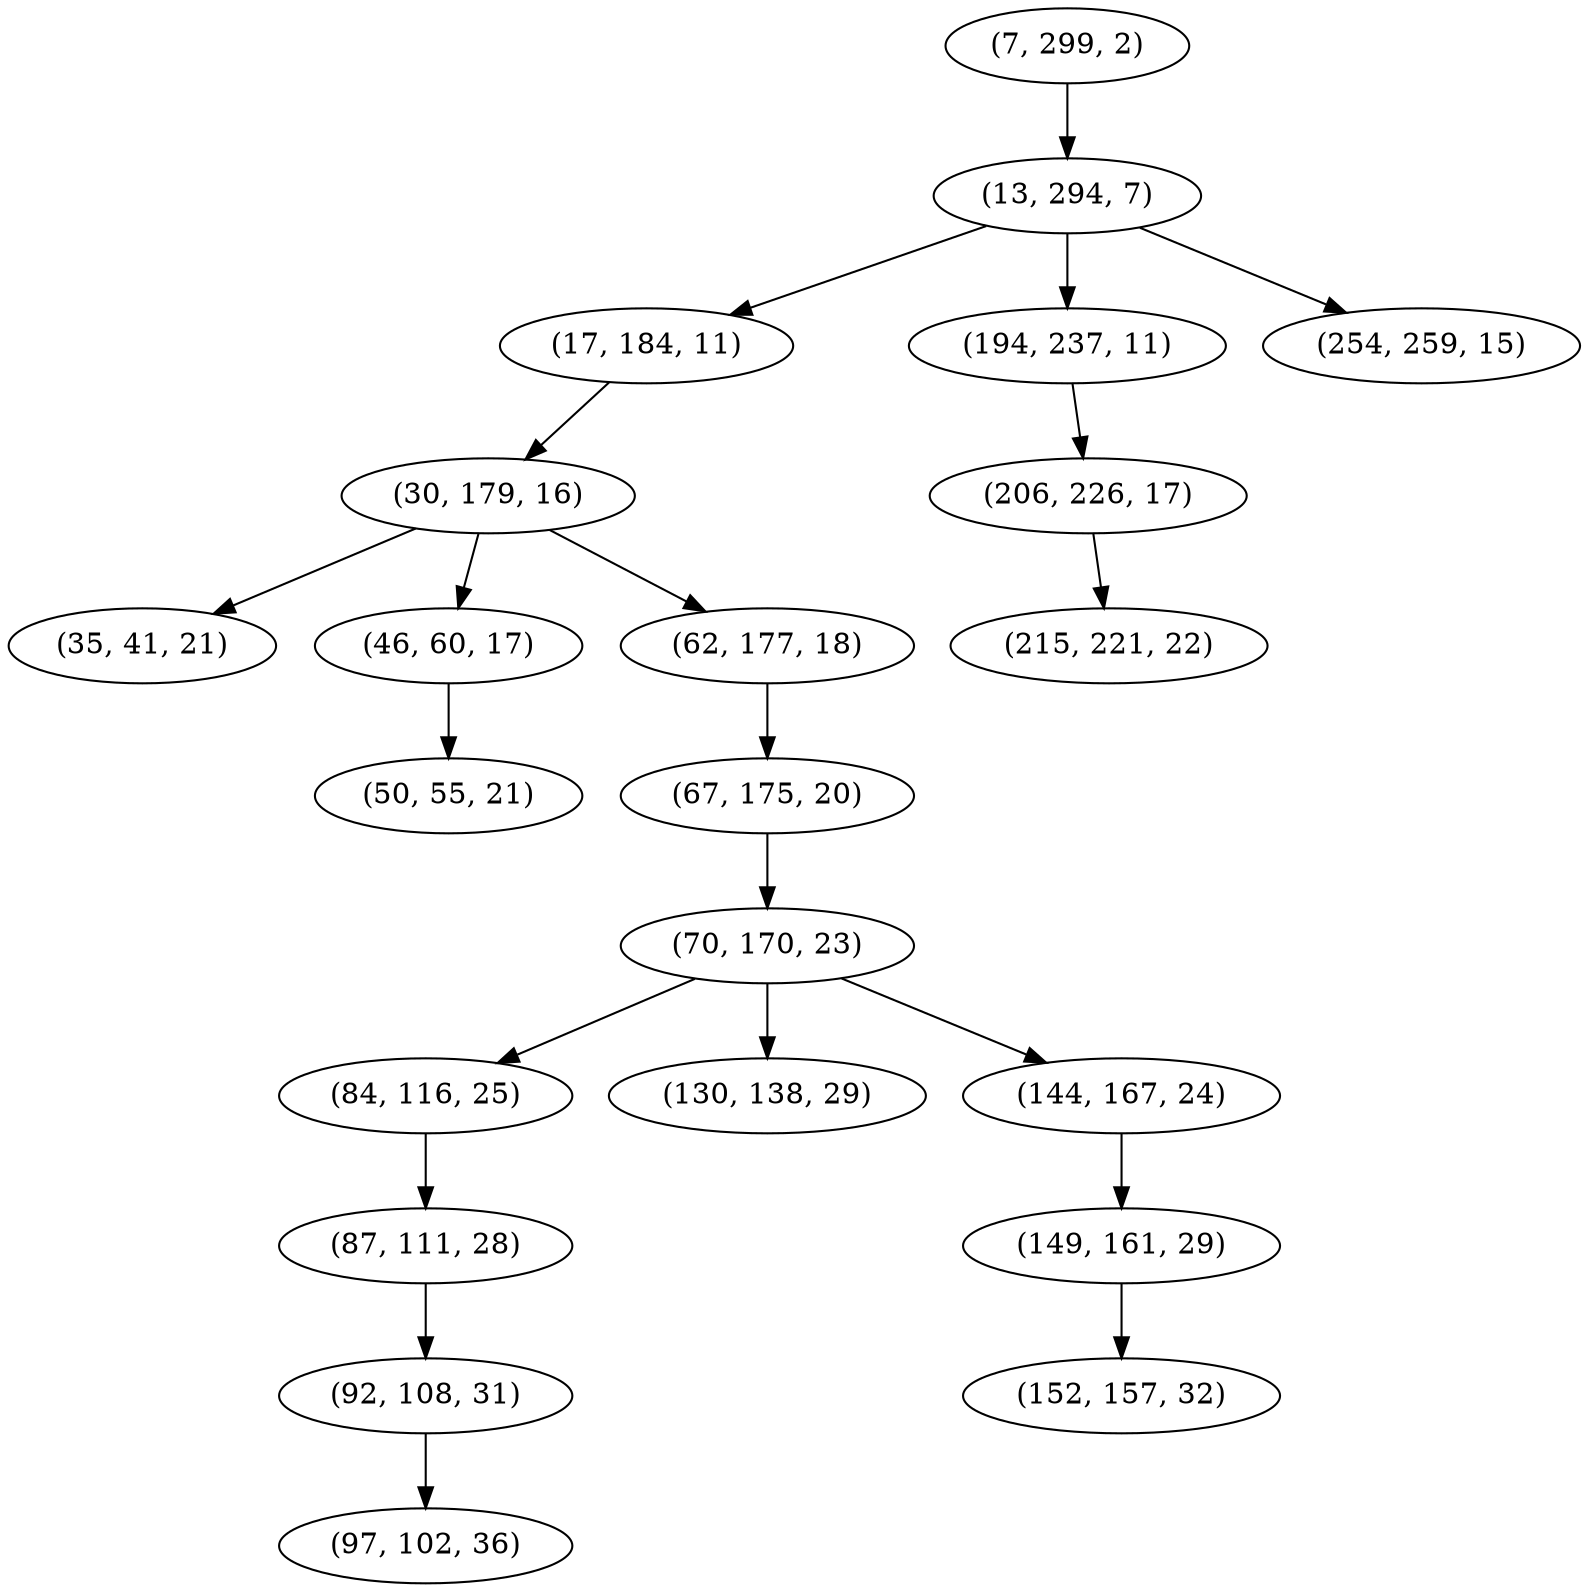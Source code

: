 digraph tree {
    "(7, 299, 2)";
    "(13, 294, 7)";
    "(17, 184, 11)";
    "(30, 179, 16)";
    "(35, 41, 21)";
    "(46, 60, 17)";
    "(50, 55, 21)";
    "(62, 177, 18)";
    "(67, 175, 20)";
    "(70, 170, 23)";
    "(84, 116, 25)";
    "(87, 111, 28)";
    "(92, 108, 31)";
    "(97, 102, 36)";
    "(130, 138, 29)";
    "(144, 167, 24)";
    "(149, 161, 29)";
    "(152, 157, 32)";
    "(194, 237, 11)";
    "(206, 226, 17)";
    "(215, 221, 22)";
    "(254, 259, 15)";
    "(7, 299, 2)" -> "(13, 294, 7)";
    "(13, 294, 7)" -> "(17, 184, 11)";
    "(13, 294, 7)" -> "(194, 237, 11)";
    "(13, 294, 7)" -> "(254, 259, 15)";
    "(17, 184, 11)" -> "(30, 179, 16)";
    "(30, 179, 16)" -> "(35, 41, 21)";
    "(30, 179, 16)" -> "(46, 60, 17)";
    "(30, 179, 16)" -> "(62, 177, 18)";
    "(46, 60, 17)" -> "(50, 55, 21)";
    "(62, 177, 18)" -> "(67, 175, 20)";
    "(67, 175, 20)" -> "(70, 170, 23)";
    "(70, 170, 23)" -> "(84, 116, 25)";
    "(70, 170, 23)" -> "(130, 138, 29)";
    "(70, 170, 23)" -> "(144, 167, 24)";
    "(84, 116, 25)" -> "(87, 111, 28)";
    "(87, 111, 28)" -> "(92, 108, 31)";
    "(92, 108, 31)" -> "(97, 102, 36)";
    "(144, 167, 24)" -> "(149, 161, 29)";
    "(149, 161, 29)" -> "(152, 157, 32)";
    "(194, 237, 11)" -> "(206, 226, 17)";
    "(206, 226, 17)" -> "(215, 221, 22)";
}
